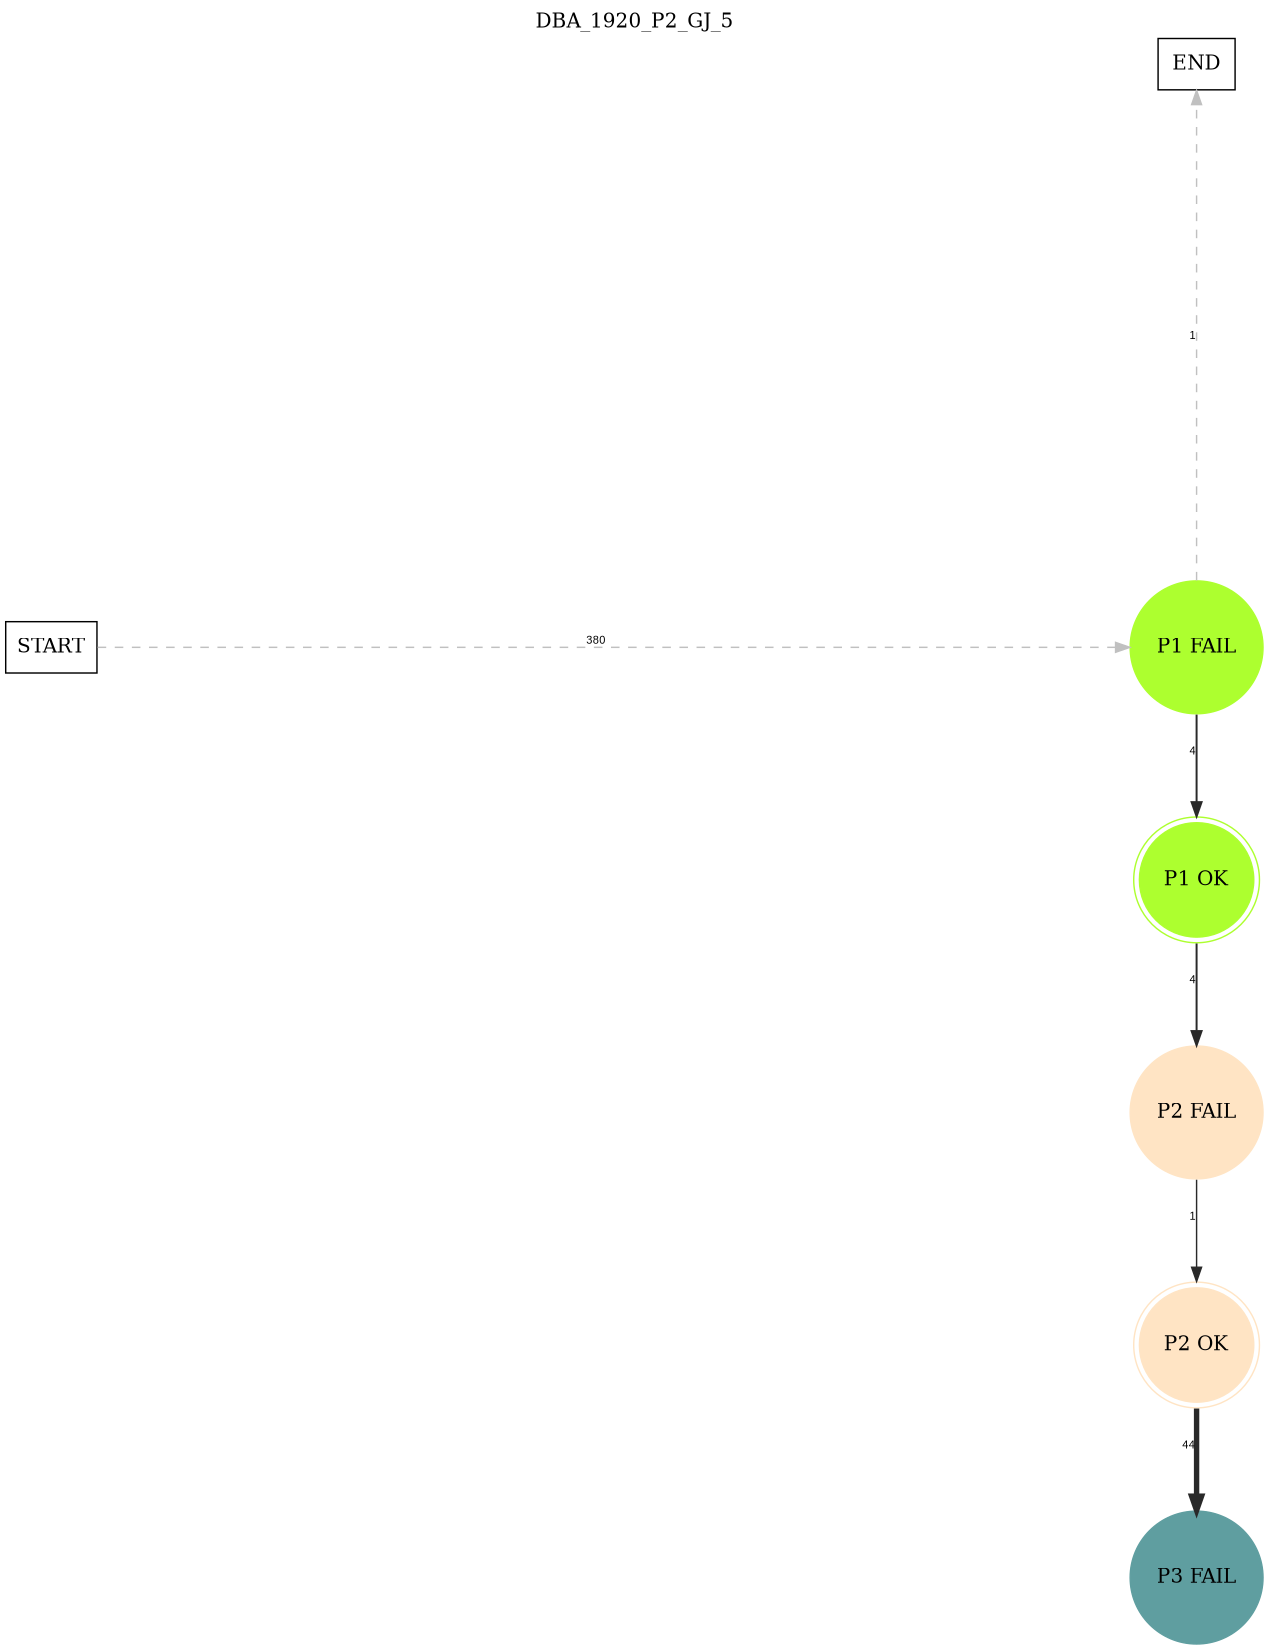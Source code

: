 digraph DBA_1920_P2_GJ_5 {
	labelloc="t";
	label=DBA_1920_P2_GJ_5;
	dpi = 150
	size="16,11!";
	margin = 0;
layout=circo;
"START" [shape=box, fillcolor=white, style=filled, color=black]
"P1 FAIL" [shape=circle, color=greenyellow, style=filled]
"P1 OK" [shape=circle, color=greenyellow, peripheries=2, style=filled]
"P2 FAIL" [shape=circle, color=bisque, style=filled]
"P2 OK" [shape=circle, color=bisque, peripheries=2, style=filled]
"P3 FAIL" [shape=circle, color=cadetblue, style=filled]
"END" [shape=box, fillcolor=white, style=filled, color=black]
"START" -> "P1 FAIL" [ style = dashed color=grey label ="380" labelfloat=false fontname="Arial" fontsize=8]

"P1 FAIL" -> "P1 OK" [ color=grey16 penwidth = "1.38629436111989"label ="4" labelfloat=false fontname="Arial" fontsize=8]

"P1 FAIL" -> "END" [ style = dashed color=grey label ="1" labelfloat=false fontname="Arial" fontsize=8]

"P1 OK" -> "P2 FAIL" [ color=grey16 penwidth = "1.38629436111989"label ="4" labelfloat=false fontname="Arial" fontsize=8]

"P2 FAIL" -> "P2 OK" [ color=grey16 penwidth = "1"label ="1" labelfloat=false fontname="Arial" fontsize=8]

"P2 OK" -> "P3 FAIL" [ color=grey16 penwidth = "3.78418963391826"label ="44" labelfloat=false fontname="Arial" fontsize=8]

}
